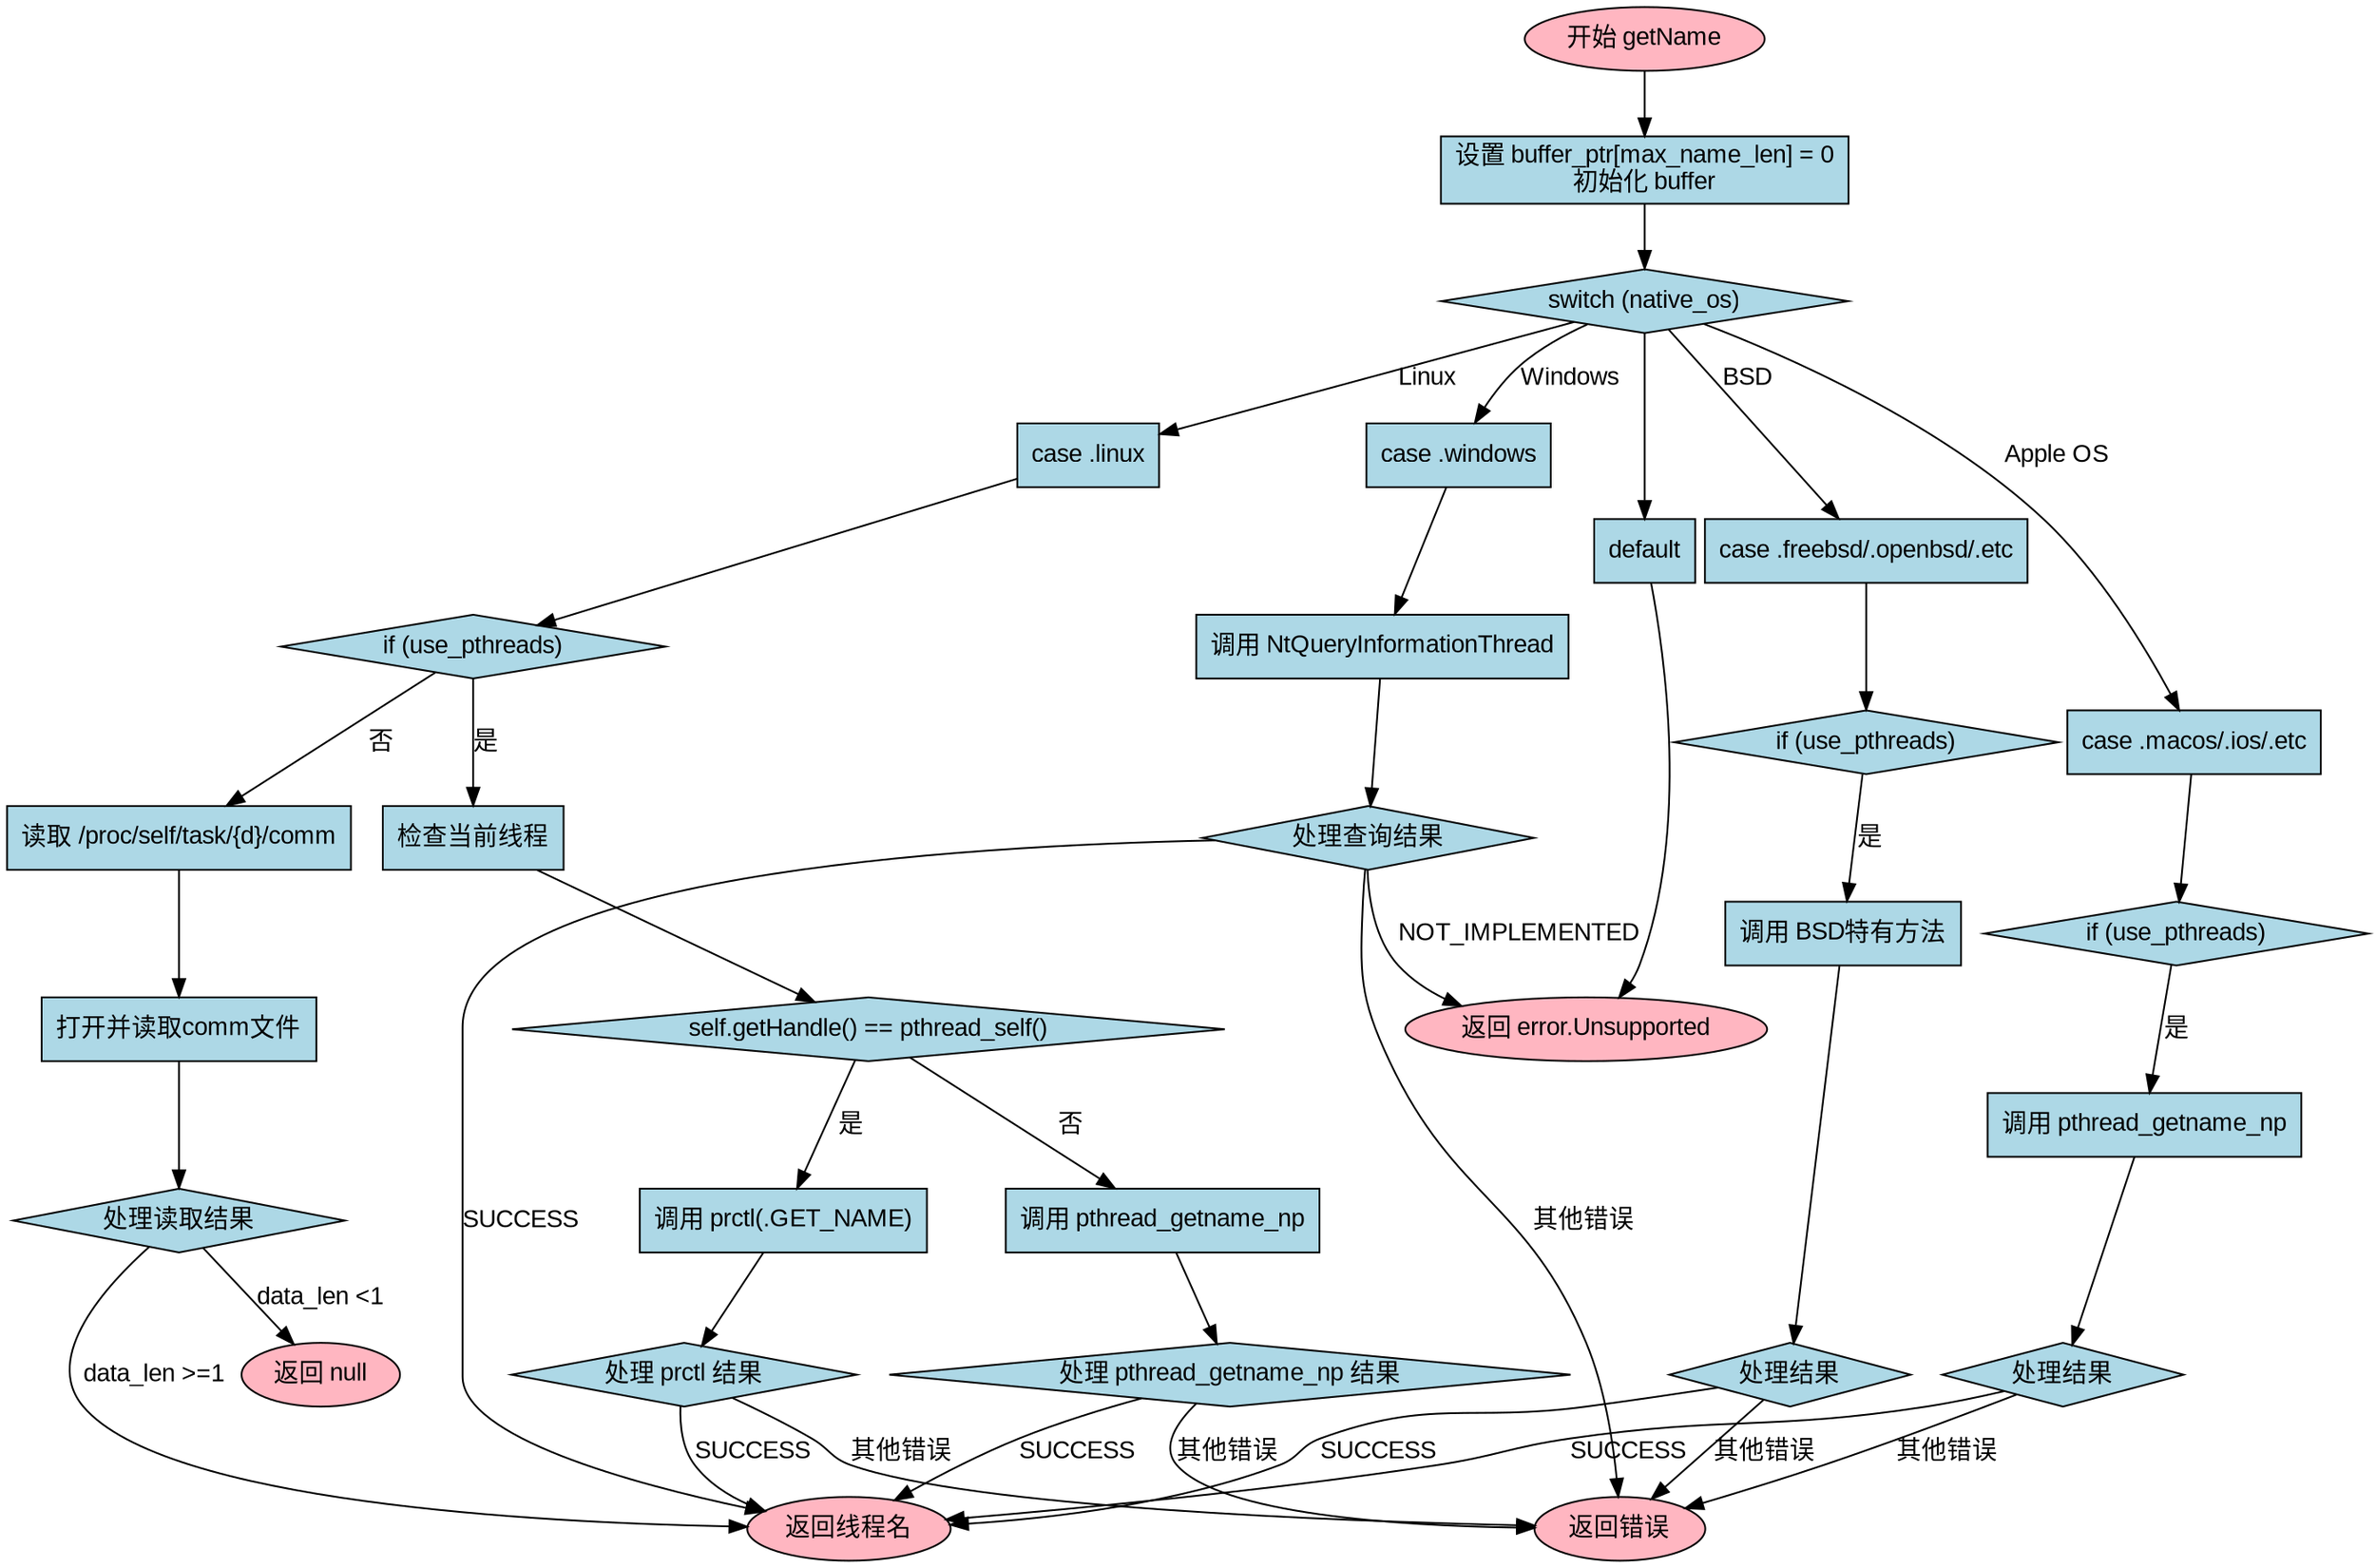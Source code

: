 
digraph getNameFlowchart {
    graph [bgcolor=transparent];
    node [shape=rectangle, style=filled, fillcolor=lightblue, fontname="Arial"];
    edge [fontname="Arial"];

    start [label="开始 getName", shape=ellipse, fillcolor=lightpink];
    end_success [label="返回线程名", shape=ellipse, fillcolor=lightpink];
    end_unsupported [label="返回 error.Unsupported", shape=ellipse, fillcolor=lightpink];
    end_error [label="返回错误", shape=ellipse, fillcolor=lightpink];
    end_null [label="返回 null", shape=ellipse, fillcolor=lightpink];

    // 初始设置
    setup_buffer [label="设置 buffer_ptr[max_name_len] = 0\n初始化 buffer"];
    start -> setup_buffer;

    // 主操作系统判断
    os_switch [label="switch (native_os)", shape=diamond];
    setup_buffer -> os_switch;

    // Linux分支
    linux_case [label="case .linux"];
    os_switch -> linux_case [label="Linux"];
    linux_pthread_check [label="if (use_pthreads)", shape=diamond];
    linux_case -> linux_pthread_check;

    // Linux使用pthreads
    linux_pthread_yes [label="检查当前线程"];
    linux_pthread_check -> linux_pthread_yes [label="是"];
    check_self_thread [label="self.getHandle() == pthread_self()", shape=diamond];
    linux_pthread_yes -> check_self_thread;

    // 当前线程处理
    prctl_call [label="调用 prctl(.GET_NAME)"];
    check_self_thread -> prctl_call [label="是"];
    handle_prctl_result [label="处理 prctl 结果", shape=diamond];
    prctl_call -> handle_prctl_result;
    handle_prctl_result -> end_success [label="SUCCESS"];
    handle_prctl_result -> end_error [label="其他错误"];

    // 其他线程处理
    pthread_getname [label="调用 pthread_getname_np"];
    check_self_thread -> pthread_getname [label="否"];
    handle_pthread_result [label="处理 pthread_getname_np 结果", shape=diamond];
    pthread_getname -> handle_pthread_result;
    handle_pthread_result -> end_success [label="SUCCESS"];
    handle_pthread_result -> end_error [label="其他错误"];

    // Linux不使用pthreads
    linux_procfs [label="读取 /proc/self/task/{d}/comm"];
    linux_pthread_check -> linux_procfs [label="否"];
    read_comm_file [label="打开并读取comm文件"];
    linux_procfs -> read_comm_file;
    handle_read_result [label="处理读取结果", shape=diamond];
    read_comm_file -> handle_read_result;
    handle_read_result -> end_success [label="data_len >=1"];
    handle_read_result -> end_null [label="data_len <1"];

    // Windows分支
    windows_case [label="case .windows"];
    os_switch -> windows_case [label="Windows"];
    ntquery_call [label="调用 NtQueryInformationThread"];
    windows_case -> ntquery_call;
    handle_ntquery_result [label="处理查询结果", shape=diamond];
    ntquery_call -> handle_ntquery_result;
    handle_ntquery_result -> end_success [label="SUCCESS"];
    handle_ntquery_result -> end_unsupported [label="NOT_IMPLEMENTED"];
    handle_ntquery_result -> end_error [label="其他错误"];

    // macOS/iOS系列分支
    apple_case [label="case .macos/.ios/.etc"];
    os_switch -> apple_case [label="Apple OS"];
    apple_pthread_check [label="if (use_pthreads)", shape=diamond];
    apple_case -> apple_pthread_check;
    apple_pthread_yes [label="调用 pthread_getname_np"];
    apple_pthread_check -> apple_pthread_yes [label="是"];
    handle_apple_result [label="处理结果", shape=diamond];
    apple_pthread_yes -> handle_apple_result;
    handle_apple_result -> end_success [label="SUCCESS"];
    handle_apple_result -> end_error [label="其他错误"];

    // BSD系列分支
    bsd_case [label="case .freebsd/.openbsd/.etc"];
    os_switch -> bsd_case [label="BSD"];
    bsd_pthread_check [label="if (use_pthreads)", shape=diamond];
    bsd_case -> bsd_pthread_check;
    bsd_pthread_yes [label="调用 BSD特有方法"];
    bsd_pthread_check -> bsd_pthread_yes [label="是"];
    handle_bsd_result [label="处理结果", shape=diamond];
    bsd_pthread_yes -> handle_bsd_result;
    handle_bsd_result -> end_success [label="SUCCESS"];
    handle_bsd_result -> end_error [label="其他错误"];

    // 其他操作系统
    default_case [label="default"];
    os_switch -> default_case;
    default_case -> end_unsupported;
}
